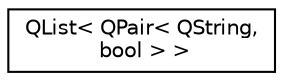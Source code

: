 digraph "类继承关系图"
{
  edge [fontname="Helvetica",fontsize="10",labelfontname="Helvetica",labelfontsize="10"];
  node [fontname="Helvetica",fontsize="10",shape=record];
  rankdir="LR";
  Node0 [label="QList\< QPair\< QString,\l bool \> \>",height=0.2,width=0.4,color="black", fillcolor="white", style="filled",URL="$class_q_list.html"];
}
